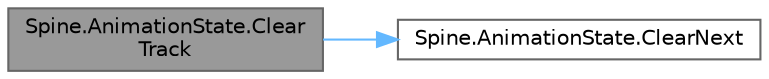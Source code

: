digraph "Spine.AnimationState.ClearTrack"
{
 // LATEX_PDF_SIZE
  bgcolor="transparent";
  edge [fontname=Helvetica,fontsize=10,labelfontname=Helvetica,labelfontsize=10];
  node [fontname=Helvetica,fontsize=10,shape=box,height=0.2,width=0.4];
  rankdir="LR";
  Node1 [id="Node000001",label="Spine.AnimationState.Clear\lTrack",height=0.2,width=0.4,color="gray40", fillcolor="grey60", style="filled", fontcolor="black",tooltip=" "];
  Node1 -> Node2 [id="edge1_Node000001_Node000002",color="steelblue1",style="solid",tooltip=" "];
  Node2 [id="Node000002",label="Spine.AnimationState.ClearNext",height=0.2,width=0.4,color="grey40", fillcolor="white", style="filled",URL="$class_spine_1_1_animation_state.html#a2bb7b5bd4a34d8478a19ca9d1a2c5a08",tooltip="Removes the next entry and all entries after it for the specified entry."];
}
